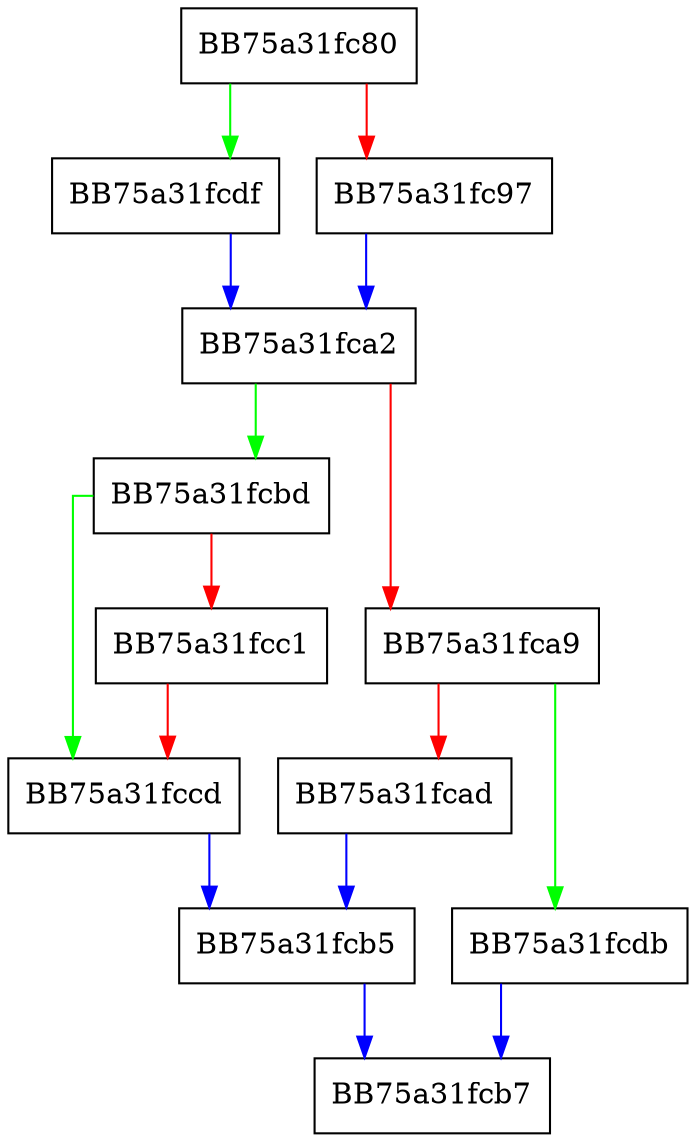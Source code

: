 digraph match_alt {
  node [shape="box"];
  graph [splines=ortho];
  BB75a31fc80 -> BB75a31fcdf [color="green"];
  BB75a31fc80 -> BB75a31fc97 [color="red"];
  BB75a31fc97 -> BB75a31fca2 [color="blue"];
  BB75a31fca2 -> BB75a31fcbd [color="green"];
  BB75a31fca2 -> BB75a31fca9 [color="red"];
  BB75a31fca9 -> BB75a31fcdb [color="green"];
  BB75a31fca9 -> BB75a31fcad [color="red"];
  BB75a31fcad -> BB75a31fcb5 [color="blue"];
  BB75a31fcb5 -> BB75a31fcb7 [color="blue"];
  BB75a31fcbd -> BB75a31fccd [color="green"];
  BB75a31fcbd -> BB75a31fcc1 [color="red"];
  BB75a31fcc1 -> BB75a31fccd [color="red"];
  BB75a31fccd -> BB75a31fcb5 [color="blue"];
  BB75a31fcdb -> BB75a31fcb7 [color="blue"];
  BB75a31fcdf -> BB75a31fca2 [color="blue"];
}